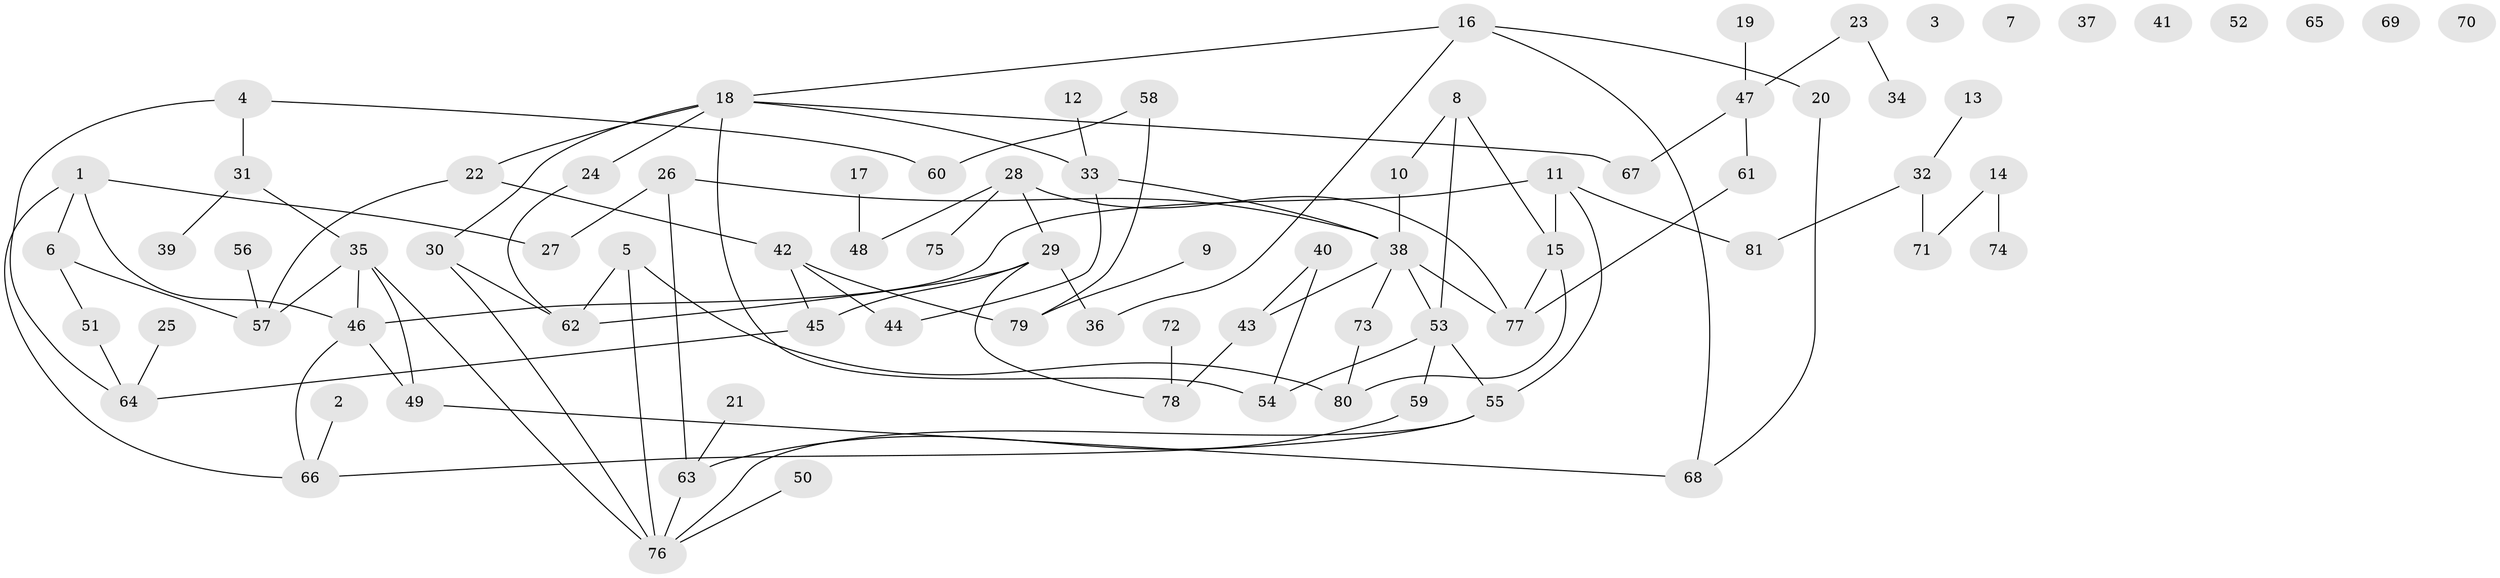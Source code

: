 // Generated by graph-tools (version 1.1) at 2025/49/03/09/25 03:49:04]
// undirected, 81 vertices, 102 edges
graph export_dot {
graph [start="1"]
  node [color=gray90,style=filled];
  1;
  2;
  3;
  4;
  5;
  6;
  7;
  8;
  9;
  10;
  11;
  12;
  13;
  14;
  15;
  16;
  17;
  18;
  19;
  20;
  21;
  22;
  23;
  24;
  25;
  26;
  27;
  28;
  29;
  30;
  31;
  32;
  33;
  34;
  35;
  36;
  37;
  38;
  39;
  40;
  41;
  42;
  43;
  44;
  45;
  46;
  47;
  48;
  49;
  50;
  51;
  52;
  53;
  54;
  55;
  56;
  57;
  58;
  59;
  60;
  61;
  62;
  63;
  64;
  65;
  66;
  67;
  68;
  69;
  70;
  71;
  72;
  73;
  74;
  75;
  76;
  77;
  78;
  79;
  80;
  81;
  1 -- 6;
  1 -- 27;
  1 -- 46;
  1 -- 66;
  2 -- 66;
  4 -- 31;
  4 -- 60;
  4 -- 64;
  5 -- 62;
  5 -- 76;
  5 -- 80;
  6 -- 51;
  6 -- 57;
  8 -- 10;
  8 -- 15;
  8 -- 53;
  9 -- 79;
  10 -- 38;
  11 -- 15;
  11 -- 46;
  11 -- 55;
  11 -- 81;
  12 -- 33;
  13 -- 32;
  14 -- 71;
  14 -- 74;
  15 -- 77;
  15 -- 80;
  16 -- 18;
  16 -- 20;
  16 -- 36;
  16 -- 68;
  17 -- 48;
  18 -- 22;
  18 -- 24;
  18 -- 30;
  18 -- 33;
  18 -- 54;
  18 -- 67;
  19 -- 47;
  20 -- 68;
  21 -- 63;
  22 -- 42;
  22 -- 57;
  23 -- 34;
  23 -- 47;
  24 -- 62;
  25 -- 64;
  26 -- 27;
  26 -- 38;
  26 -- 63;
  28 -- 29;
  28 -- 48;
  28 -- 75;
  28 -- 77;
  29 -- 36;
  29 -- 45;
  29 -- 62;
  29 -- 78;
  30 -- 62;
  30 -- 76;
  31 -- 35;
  31 -- 39;
  32 -- 71;
  32 -- 81;
  33 -- 38;
  33 -- 44;
  35 -- 46;
  35 -- 49;
  35 -- 57;
  35 -- 76;
  38 -- 43;
  38 -- 53;
  38 -- 73;
  38 -- 77;
  40 -- 43;
  40 -- 54;
  42 -- 44;
  42 -- 45;
  42 -- 79;
  43 -- 78;
  45 -- 64;
  46 -- 49;
  46 -- 66;
  47 -- 61;
  47 -- 67;
  49 -- 68;
  50 -- 76;
  51 -- 64;
  53 -- 54;
  53 -- 55;
  53 -- 59;
  55 -- 66;
  55 -- 76;
  56 -- 57;
  58 -- 60;
  58 -- 79;
  59 -- 63;
  61 -- 77;
  63 -- 76;
  72 -- 78;
  73 -- 80;
}
